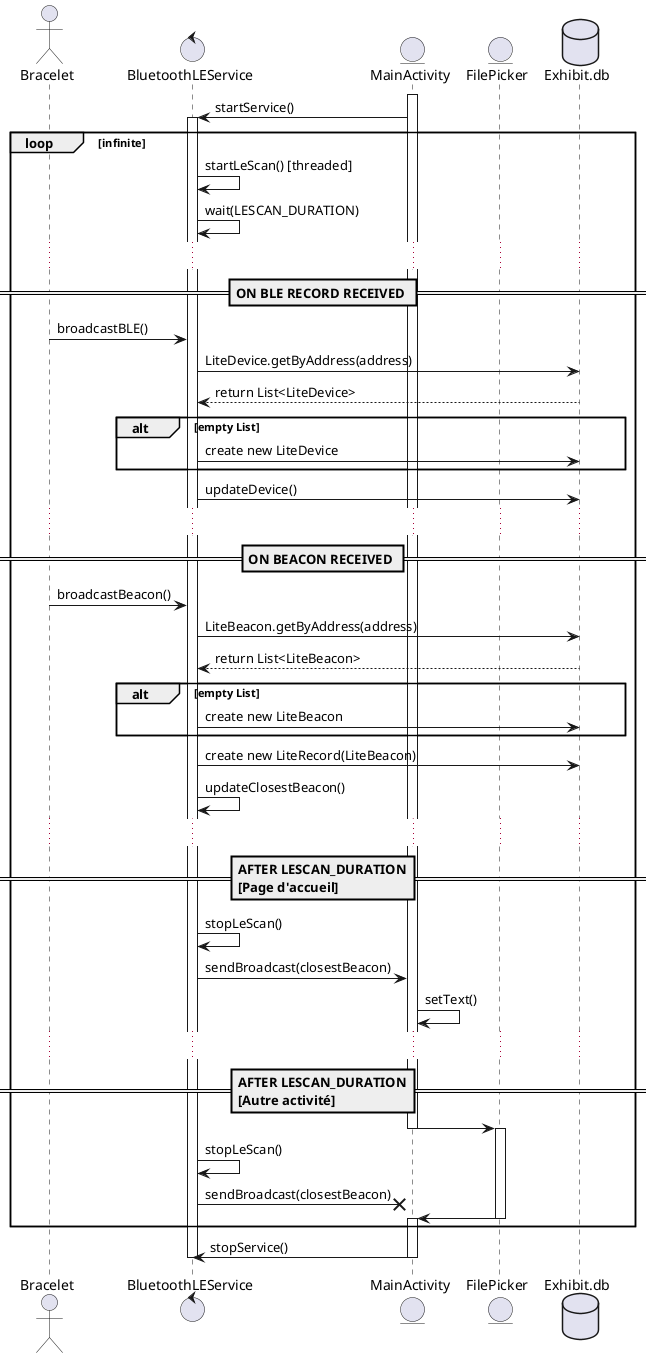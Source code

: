 @startuml
actor Bracelet
control BluetoothLEService
entity MainActivity
entity FilePicker
database Exhibit.db

activate MainActivity
MainActivity -> BluetoothLEService : startService()
activate BluetoothLEService
loop infinite
BluetoothLEService -> BluetoothLEService : startLeScan() [threaded]
BluetoothLEService -> BluetoothLEService : wait(LESCAN_DURATION)
...
== ON BLE RECORD RECEIVED ==
Bracelet -> BluetoothLEService : broadcastBLE()
BluetoothLEService -> Exhibit.db : LiteDevice.getByAddress(address)
Exhibit.db --> BluetoothLEService : return List<LiteDevice>
alt empty List
    BluetoothLEService -> Exhibit.db : create new LiteDevice
end
BluetoothLEService -> Exhibit.db : updateDevice()
...
== ON BEACON RECEIVED ==
Bracelet -> BluetoothLEService : broadcastBeacon()
BluetoothLEService -> Exhibit.db : LiteBeacon.getByAddress(address)
Exhibit.db --> BluetoothLEService : return List<LiteBeacon>
alt empty List
    BluetoothLEService -> Exhibit.db : create new LiteBeacon
end
BluetoothLEService -> Exhibit.db : create new LiteRecord(LiteBeacon)
BluetoothLEService -> BluetoothLEService : updateClosestBeacon()
...
==AFTER LESCAN_DURATION\n[Page d'accueil]==
BluetoothLEService -> BluetoothLEService : stopLeScan()
BluetoothLEService -> MainActivity : sendBroadcast(closestBeacon)
MainActivity -> MainActivity : setText()
...
==AFTER LESCAN_DURATION\n[Autre activité]==
MainActivity -> FilePicker
deactivate MainActivity
activate FilePicker
BluetoothLEService -> BluetoothLEService : stopLeScan()
BluetoothLEService ->X MainActivity : sendBroadcast(closestBeacon)
FilePicker -> MainActivity
deactivate FilePicker
activate MainActivity
end
MainActivity -> BluetoothLEService : stopService()
deactivate BluetoothLEService
deactivate MainActivity
@enduml